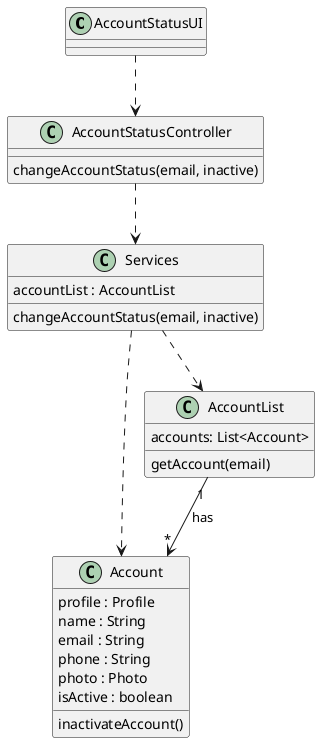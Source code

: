 @startuml

class AccountStatusUI {
}

class Account {
profile : Profile
name : String
email : String
phone : String
photo : Photo
isActive : boolean
inactivateAccount()
}

class AccountStatusController {
changeAccountStatus(email, inactive)
}

class Services {
accountList : AccountList
changeAccountStatus(email, inactive)
}

class "AccountList" {
accounts: List<Account>
getAccount(email)
}

Services ..> Account
Services ..> "AccountList"
AccountList "1" --> "*" Account : has
AccountStatusController ..> Services
AccountStatusUI ..> AccountStatusController

@enduml